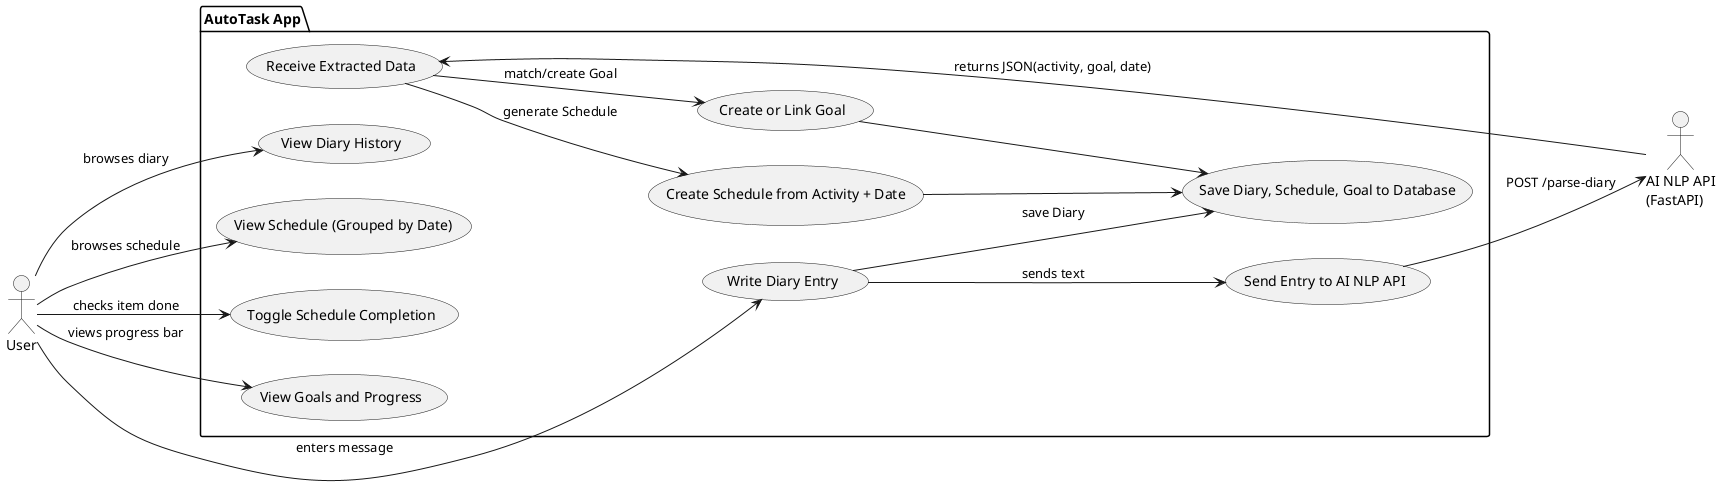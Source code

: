 @startuml
left to right direction
actor User
actor "AI NLP API\n(FastAPI)" as AI

package "AutoTask App" {
    usecase "Write Diary Entry" as UC1
    usecase "Send Entry to AI NLP API" as UC2
    usecase "Receive Extracted Data" as UC3
    usecase "Create Schedule from Activity + Date" as UC4
    usecase "Create or Link Goal" as UC5
    usecase "Save Diary, Schedule, Goal to Database" as UC6
    usecase "View Diary History" as UC7
    usecase "View Schedule (Grouped by Date)" as UC8
    usecase "Toggle Schedule Completion" as UC9
    usecase "View Goals and Progress" as UC10
}

User --> UC1 : enters message
UC1 --> UC2 : sends text
UC2 --> AI : POST /parse-diary
AI --> UC3 : returns JSON(activity, goal, date)
UC3 --> UC4 : generate Schedule
UC3 --> UC5 : match/create Goal
UC4 --> UC6
UC5 --> UC6
UC1 --> UC6 : save Diary

User --> UC7 : browses diary
User --> UC8 : browses schedule
User --> UC9 : checks item done
User --> UC10 : views progress bar

@enduml
